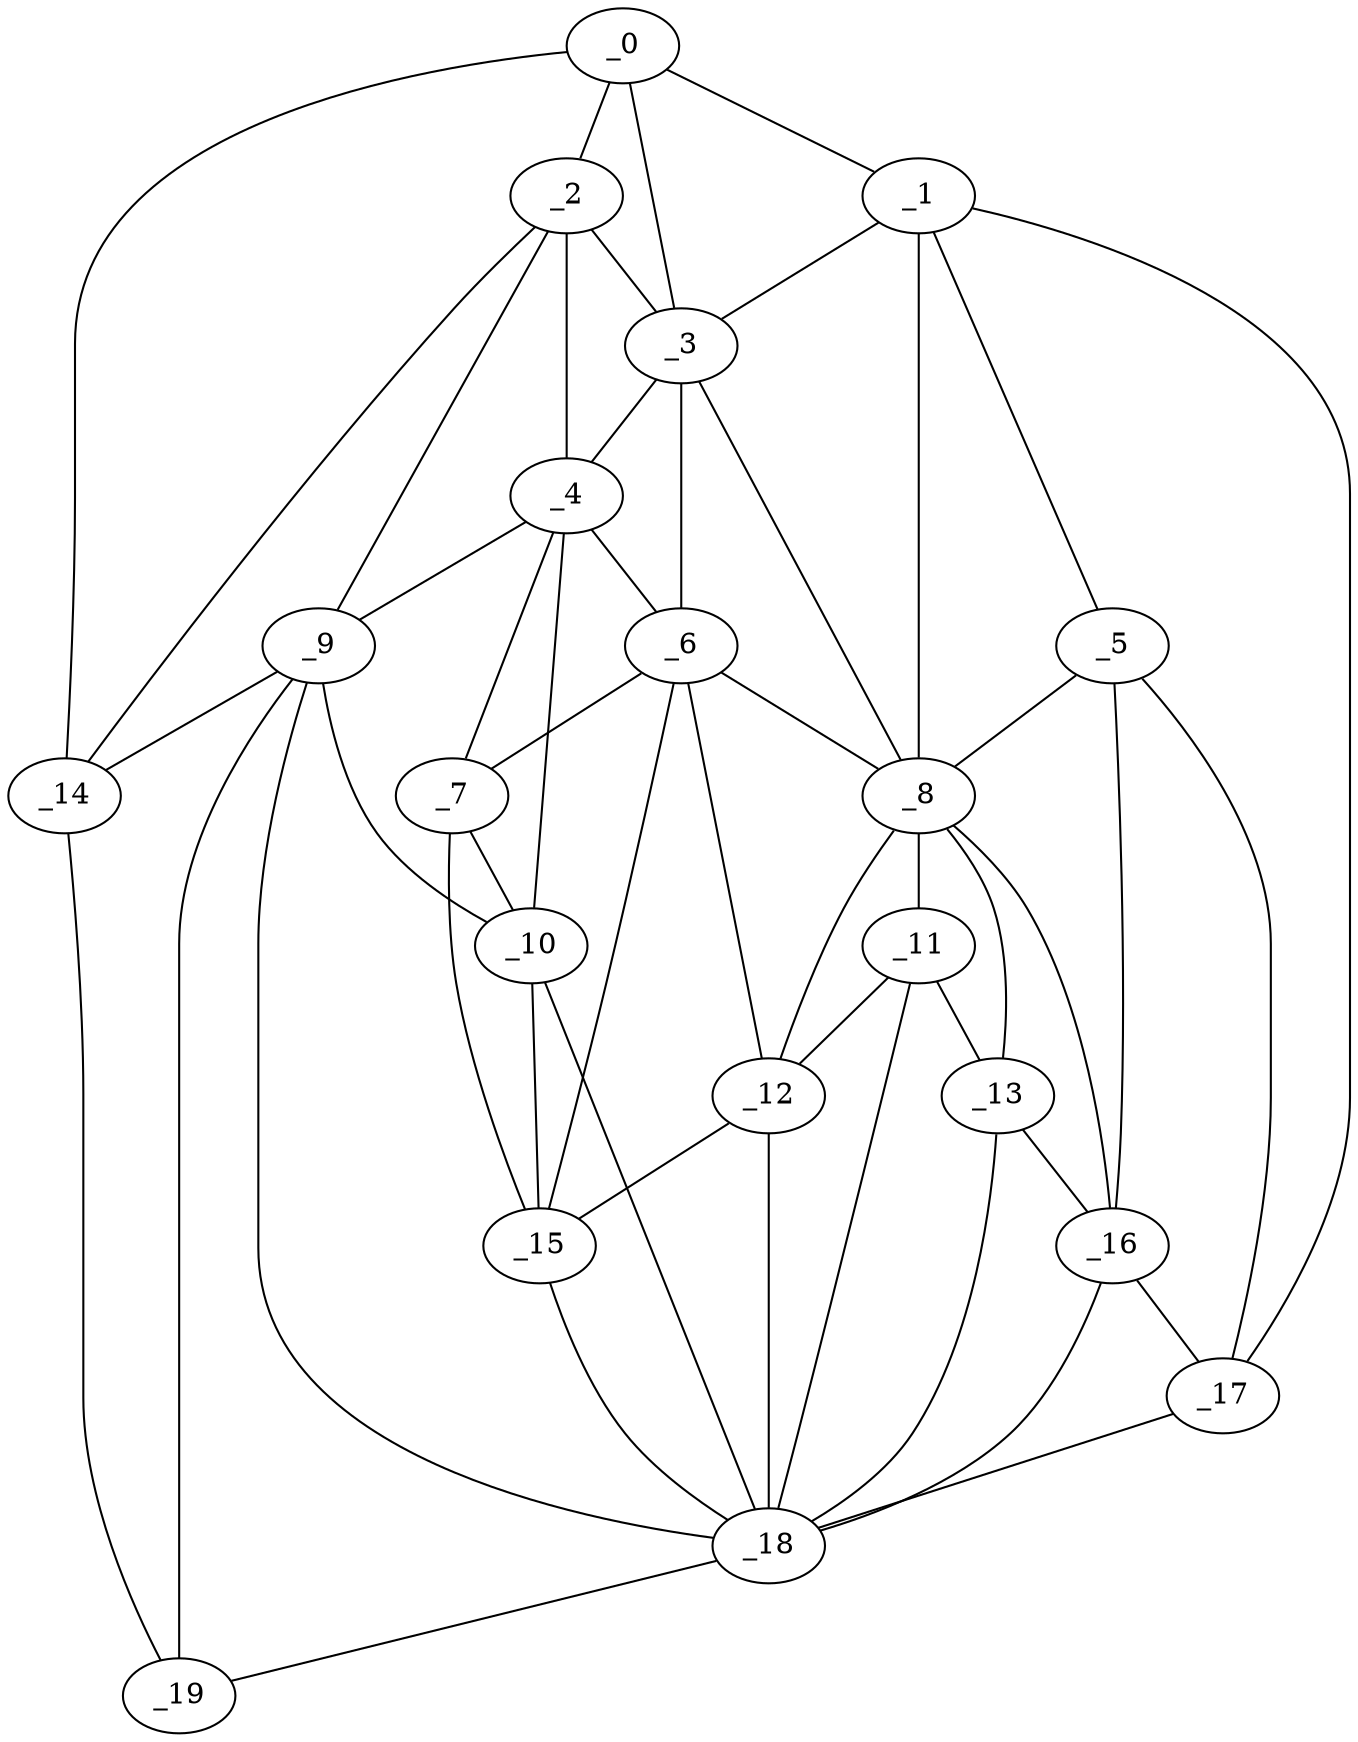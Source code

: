 graph "obj52__350.gxl" {
	_0	 [x=46,
		y=7];
	_1	 [x=54,
		y=125];
	_0 -- _1	 [valence=1];
	_2	 [x=60,
		y=32];
	_0 -- _2	 [valence=2];
	_3	 [x=60,
		y=42];
	_0 -- _3	 [valence=1];
	_14	 [x=84,
		y=5];
	_0 -- _14	 [valence=1];
	_1 -- _3	 [valence=2];
	_5	 [x=66,
		y=121];
	_1 -- _5	 [valence=1];
	_8	 [x=75,
		y=80];
	_1 -- _8	 [valence=2];
	_17	 [x=89,
		y=122];
	_1 -- _17	 [valence=1];
	_2 -- _3	 [valence=2];
	_4	 [x=64,
		y=39];
	_2 -- _4	 [valence=2];
	_9	 [x=78,
		y=30];
	_2 -- _9	 [valence=1];
	_2 -- _14	 [valence=2];
	_3 -- _4	 [valence=2];
	_6	 [x=70,
		y=47];
	_3 -- _6	 [valence=1];
	_3 -- _8	 [valence=2];
	_4 -- _6	 [valence=1];
	_7	 [x=74,
		y=45];
	_4 -- _7	 [valence=2];
	_4 -- _9	 [valence=2];
	_10	 [x=79,
		y=40];
	_4 -- _10	 [valence=1];
	_5 -- _8	 [valence=1];
	_16	 [x=84,
		y=102];
	_5 -- _16	 [valence=2];
	_5 -- _17	 [valence=2];
	_6 -- _7	 [valence=2];
	_6 -- _8	 [valence=2];
	_12	 [x=82,
		y=68];
	_6 -- _12	 [valence=2];
	_15	 [x=84,
		y=52];
	_6 -- _15	 [valence=2];
	_7 -- _10	 [valence=2];
	_7 -- _15	 [valence=2];
	_11	 [x=81,
		y=80];
	_8 -- _11	 [valence=2];
	_8 -- _12	 [valence=2];
	_13	 [x=82,
		y=88];
	_8 -- _13	 [valence=1];
	_8 -- _16	 [valence=2];
	_9 -- _10	 [valence=1];
	_9 -- _14	 [valence=2];
	_18	 [x=101,
		y=41];
	_9 -- _18	 [valence=2];
	_19	 [x=102,
		y=6];
	_9 -- _19	 [valence=2];
	_10 -- _15	 [valence=2];
	_10 -- _18	 [valence=1];
	_11 -- _12	 [valence=2];
	_11 -- _13	 [valence=1];
	_11 -- _18	 [valence=1];
	_12 -- _15	 [valence=1];
	_12 -- _18	 [valence=2];
	_13 -- _16	 [valence=2];
	_13 -- _18	 [valence=2];
	_14 -- _19	 [valence=1];
	_15 -- _18	 [valence=2];
	_16 -- _17	 [valence=2];
	_16 -- _18	 [valence=1];
	_17 -- _18	 [valence=1];
	_18 -- _19	 [valence=1];
}
